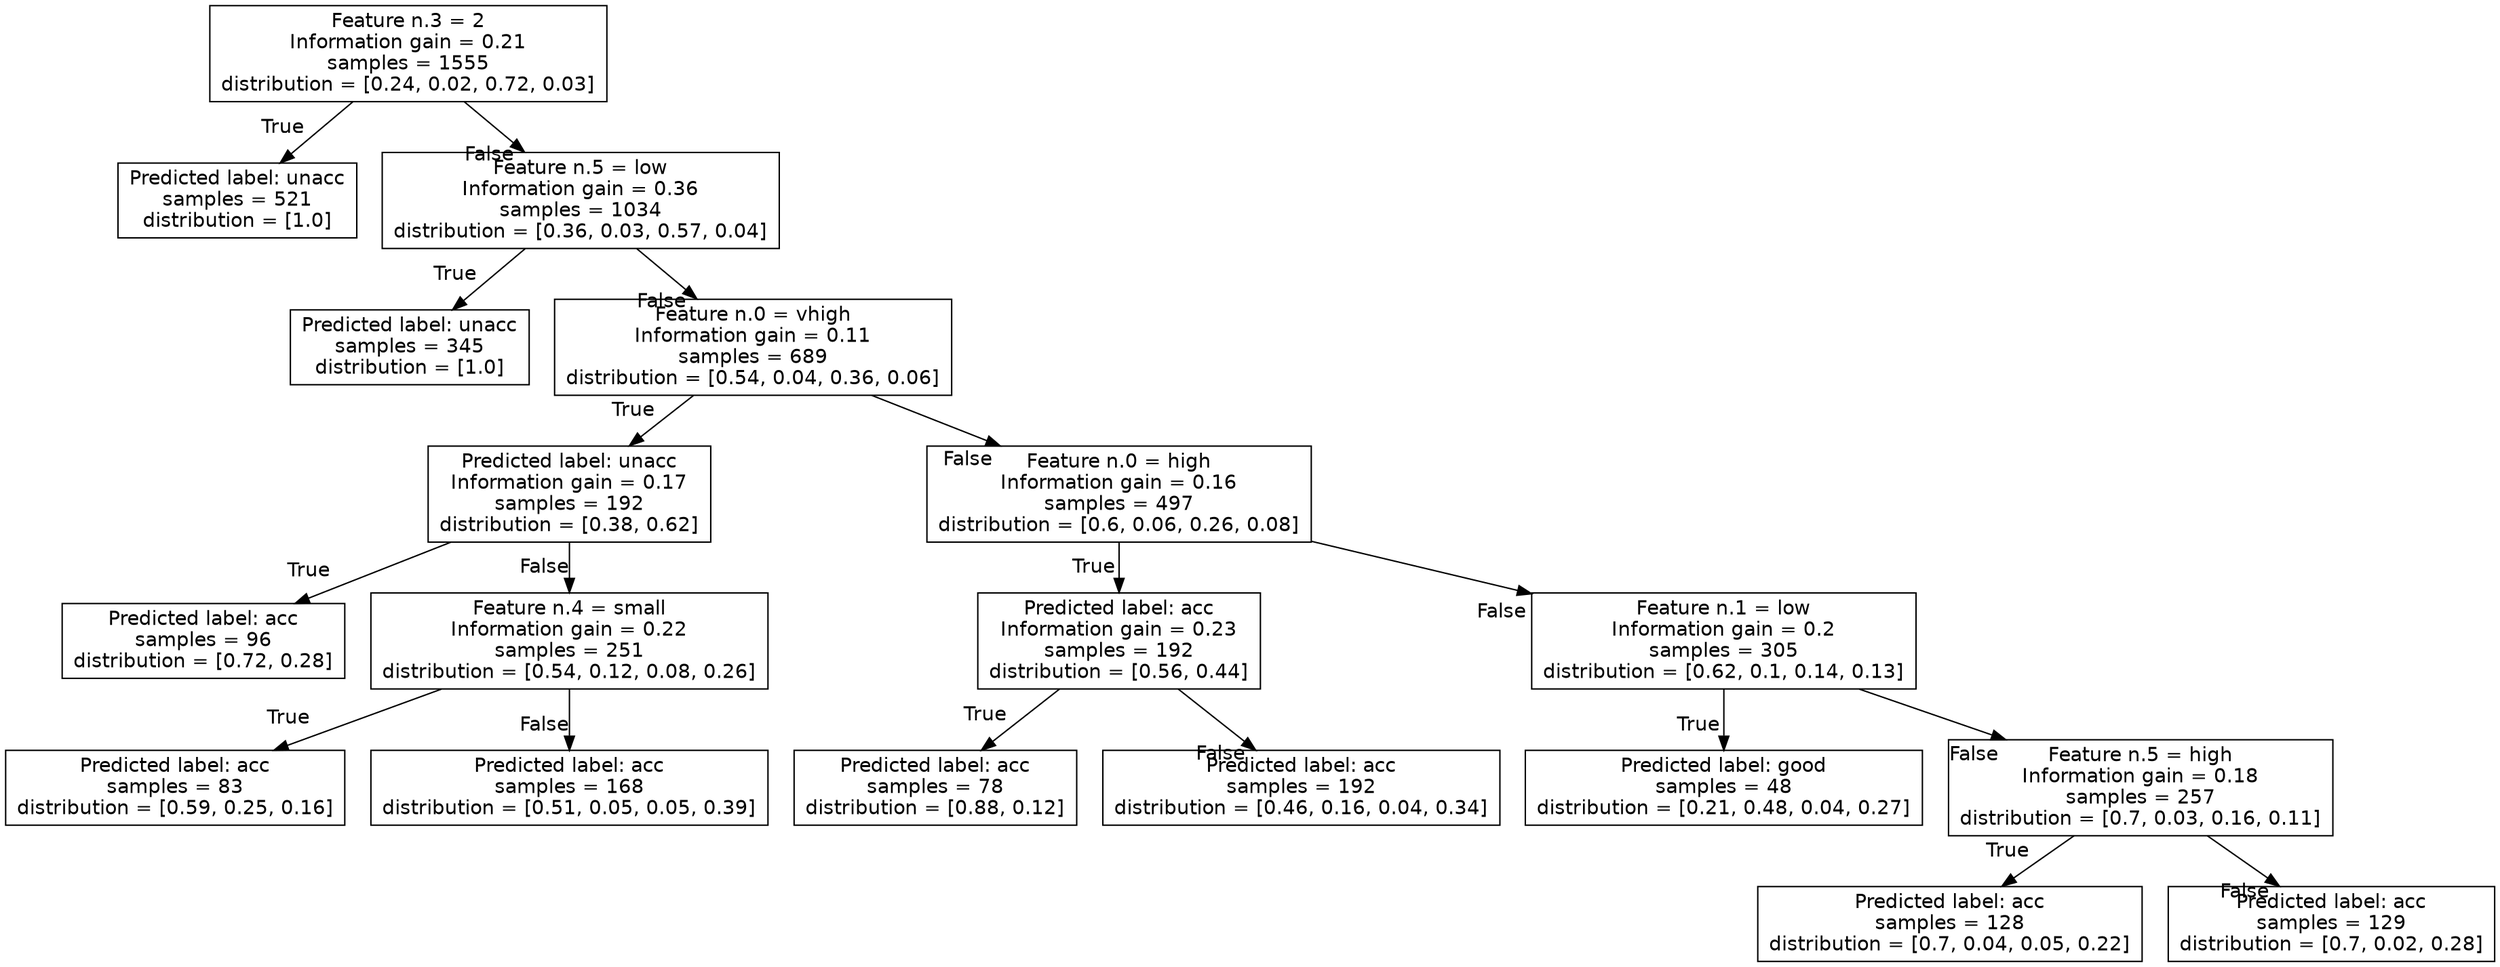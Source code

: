 
digraph Tree {
node [shape=box, fontname="helvetica"] ;
edge [fontname="helvetica"] ;
    
0 [label="Feature n.3 = 2\nInformation gain = 0.21\nsamples = 1555\ndistribution = [0.24, 0.02, 0.72, 0.03]"]; 
1 [label="Predicted label: unacc\nsamples = 521\ndistribution = [1.0]"]; 
0 -> 1 [labeldistance = 2.5, labelangle = 45, headlabel = True];
2 [label="Feature n.5 = low\nInformation gain = 0.36\nsamples = 1034\ndistribution = [0.36, 0.03, 0.57, 0.04]"]; 
3 [label="Predicted label: unacc\nsamples = 345\ndistribution = [1.0]"]; 
2 -> 3 [labeldistance = 2.5, labelangle = 45, headlabel = True];
4 [label="Feature n.0 = vhigh\nInformation gain = 0.11\nsamples = 689\ndistribution = [0.54, 0.04, 0.36, 0.06]"]; 
5 [label="Predicted label: unacc\nInformation gain = 0.17\nsamples = 192\ndistribution = [0.38, 0.62]"]; 
6 [label="Predicted label: acc\nsamples = 96\ndistribution = [0.72, 0.28]"]; 
5 -> 6 [labeldistance = 2.5, labelangle = 45, headlabel = True];
7 [label="Feature n.4 = small\nInformation gain = 0.22\nsamples = 251\ndistribution = [0.54, 0.12, 0.08, 0.26]"]; 
8 [label="Predicted label: acc\nsamples = 83\ndistribution = [0.59, 0.25, 0.16]"]; 
7 -> 8 [labeldistance = 2.5, labelangle = 45, headlabel = True];
9 [label="Predicted label: acc\nsamples = 168\ndistribution = [0.51, 0.05, 0.05, 0.39]"]; 
7 -> 9 [labeldistance = 2.5, labelangle = 45, headlabel = False];
5 -> 7 [labeldistance = 2.5, labelangle = 45, headlabel = False];
4 -> 5 [labeldistance = 2.5, labelangle = 45, headlabel = True];
10 [label="Feature n.0 = high\nInformation gain = 0.16\nsamples = 497\ndistribution = [0.6, 0.06, 0.26, 0.08]"]; 
11 [label="Predicted label: acc\nInformation gain = 0.23\nsamples = 192\ndistribution = [0.56, 0.44]"]; 
12 [label="Predicted label: acc\nsamples = 78\ndistribution = [0.88, 0.12]"]; 
11 -> 12 [labeldistance = 2.5, labelangle = 45, headlabel = True];
13 [label="Predicted label: acc\nsamples = 192\ndistribution = [0.46, 0.16, 0.04, 0.34]"]; 
11 -> 13 [labeldistance = 2.5, labelangle = 45, headlabel = False];
10 -> 11 [labeldistance = 2.5, labelangle = 45, headlabel = True];
14 [label="Feature n.1 = low\nInformation gain = 0.2\nsamples = 305\ndistribution = [0.62, 0.1, 0.14, 0.13]"]; 
15 [label="Predicted label: good\nsamples = 48\ndistribution = [0.21, 0.48, 0.04, 0.27]"]; 
14 -> 15 [labeldistance = 2.5, labelangle = 45, headlabel = True];
16 [label="Feature n.5 = high\nInformation gain = 0.18\nsamples = 257\ndistribution = [0.7, 0.03, 0.16, 0.11]"]; 
17 [label="Predicted label: acc\nsamples = 128\ndistribution = [0.7, 0.04, 0.05, 0.22]"]; 
16 -> 17 [labeldistance = 2.5, labelangle = 45, headlabel = True];
18 [label="Predicted label: acc\nsamples = 129\ndistribution = [0.7, 0.02, 0.28]"]; 
16 -> 18 [labeldistance = 2.5, labelangle = 45, headlabel = False];
14 -> 16 [labeldistance = 2.5, labelangle = 45, headlabel = False];
10 -> 14 [labeldistance = 2.5, labelangle = 45, headlabel = False];
4 -> 10 [labeldistance = 2.5, labelangle = 45, headlabel = False];
2 -> 4 [labeldistance = 2.5, labelangle = 45, headlabel = False];
0 -> 2 [labeldistance = 2.5, labelangle = 45, headlabel = False];
}